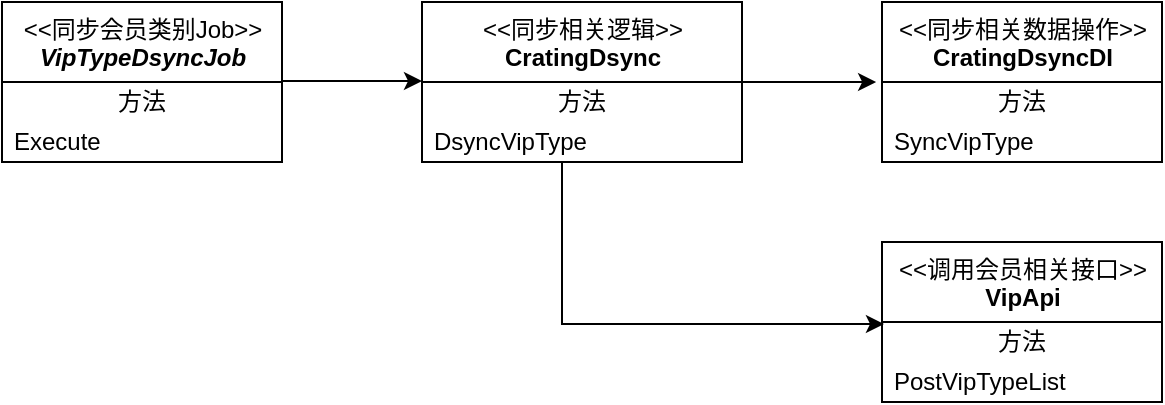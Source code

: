 <mxfile version="14.8.6" type="github">
  <diagram id="C5RBs43oDa-KdzZeNtuy" name="Page-1">
    <mxGraphModel dx="1422" dy="794" grid="1" gridSize="10" guides="1" tooltips="1" connect="1" arrows="1" fold="1" page="1" pageScale="1" pageWidth="827" pageHeight="1169" math="0" shadow="0">
      <root>
        <mxCell id="WIyWlLk6GJQsqaUBKTNV-0" />
        <mxCell id="WIyWlLk6GJQsqaUBKTNV-1" parent="WIyWlLk6GJQsqaUBKTNV-0" />
        <mxCell id="-dxCHjoScCcCWRGmQ6CL-0" value="&amp;lt;&amp;lt;同步会员类别Job&amp;gt;&amp;gt;&lt;br&gt;&lt;span style=&quot;font-style: italic&quot;&gt;&lt;b&gt;VipTypeDsyncJob&lt;/b&gt;&lt;/span&gt;" style="swimlane;fontStyle=0;align=center;verticalAlign=top;childLayout=stackLayout;horizontal=1;startSize=40;horizontalStack=0;resizeParent=1;resizeParentMax=0;resizeLast=0;collapsible=0;marginBottom=0;html=1;" vertex="1" parent="WIyWlLk6GJQsqaUBKTNV-1">
          <mxGeometry y="80" width="140" height="80" as="geometry" />
        </mxCell>
        <mxCell id="-dxCHjoScCcCWRGmQ6CL-6" value="方法" style="text;html=1;strokeColor=none;fillColor=none;align=center;verticalAlign=middle;spacingLeft=4;spacingRight=4;overflow=hidden;rotatable=0;points=[[0,0.5],[1,0.5]];portConstraint=eastwest;" vertex="1" parent="-dxCHjoScCcCWRGmQ6CL-0">
          <mxGeometry y="40" width="140" height="20" as="geometry" />
        </mxCell>
        <mxCell id="-dxCHjoScCcCWRGmQ6CL-7" value="Execute" style="text;html=1;strokeColor=none;fillColor=none;align=left;verticalAlign=middle;spacingLeft=4;spacingRight=4;overflow=hidden;rotatable=0;points=[[0,0.5],[1,0.5]];portConstraint=eastwest;" vertex="1" parent="-dxCHjoScCcCWRGmQ6CL-0">
          <mxGeometry y="60" width="140" height="20" as="geometry" />
        </mxCell>
        <mxCell id="-dxCHjoScCcCWRGmQ6CL-8" value="&amp;lt;&amp;lt;同步相关逻辑&amp;gt;&amp;gt;&lt;br&gt;&lt;b&gt;CratingDsync&lt;/b&gt;" style="swimlane;fontStyle=0;align=center;verticalAlign=top;childLayout=stackLayout;horizontal=1;startSize=40;horizontalStack=0;resizeParent=1;resizeParentMax=0;resizeLast=0;collapsible=0;marginBottom=0;html=1;" vertex="1" parent="WIyWlLk6GJQsqaUBKTNV-1">
          <mxGeometry x="210" y="80" width="160" height="80" as="geometry" />
        </mxCell>
        <mxCell id="-dxCHjoScCcCWRGmQ6CL-14" value="方法" style="text;html=1;strokeColor=none;fillColor=none;align=center;verticalAlign=middle;spacingLeft=4;spacingRight=4;overflow=hidden;rotatable=0;points=[[0,0.5],[1,0.5]];portConstraint=eastwest;" vertex="1" parent="-dxCHjoScCcCWRGmQ6CL-8">
          <mxGeometry y="40" width="160" height="20" as="geometry" />
        </mxCell>
        <mxCell id="-dxCHjoScCcCWRGmQ6CL-15" value="DsyncVipType" style="text;html=1;strokeColor=none;fillColor=none;align=left;verticalAlign=middle;spacingLeft=4;spacingRight=4;overflow=hidden;rotatable=0;points=[[0,0.5],[1,0.5]];portConstraint=eastwest;" vertex="1" parent="-dxCHjoScCcCWRGmQ6CL-8">
          <mxGeometry y="60" width="160" height="20" as="geometry" />
        </mxCell>
        <mxCell id="-dxCHjoScCcCWRGmQ6CL-20" style="edgeStyle=orthogonalEdgeStyle;rounded=0;orthogonalLoop=1;jettySize=auto;html=1;entryX=0;entryY=0.5;entryDx=0;entryDy=0;" edge="1" parent="WIyWlLk6GJQsqaUBKTNV-1">
          <mxGeometry relative="1" as="geometry">
            <mxPoint x="140" y="119.5" as="sourcePoint" />
            <mxPoint x="210" y="119.5" as="targetPoint" />
          </mxGeometry>
        </mxCell>
        <mxCell id="-dxCHjoScCcCWRGmQ6CL-21" value="&amp;lt;&amp;lt;同步相关数据操作&amp;gt;&amp;gt;&lt;br&gt;&lt;b&gt;CratingDsyncDI&lt;/b&gt;" style="swimlane;fontStyle=0;align=center;verticalAlign=top;childLayout=stackLayout;horizontal=1;startSize=40;horizontalStack=0;resizeParent=1;resizeParentMax=0;resizeLast=0;collapsible=0;marginBottom=0;html=1;" vertex="1" parent="WIyWlLk6GJQsqaUBKTNV-1">
          <mxGeometry x="440" y="80" width="140" height="80" as="geometry" />
        </mxCell>
        <mxCell id="-dxCHjoScCcCWRGmQ6CL-27" value="方法" style="text;html=1;strokeColor=none;fillColor=none;align=center;verticalAlign=middle;spacingLeft=4;spacingRight=4;overflow=hidden;rotatable=0;points=[[0,0.5],[1,0.5]];portConstraint=eastwest;" vertex="1" parent="-dxCHjoScCcCWRGmQ6CL-21">
          <mxGeometry y="40" width="140" height="20" as="geometry" />
        </mxCell>
        <mxCell id="-dxCHjoScCcCWRGmQ6CL-28" value="SyncVipType" style="text;html=1;strokeColor=none;fillColor=none;align=left;verticalAlign=middle;spacingLeft=4;spacingRight=4;overflow=hidden;rotatable=0;points=[[0,0.5],[1,0.5]];portConstraint=eastwest;" vertex="1" parent="-dxCHjoScCcCWRGmQ6CL-21">
          <mxGeometry y="60" width="140" height="20" as="geometry" />
        </mxCell>
        <mxCell id="-dxCHjoScCcCWRGmQ6CL-29" style="orthogonalLoop=1;jettySize=auto;html=1;entryX=-0.021;entryY=0.15;entryDx=0;entryDy=0;entryPerimeter=0;rounded=0;edgeStyle=elbowEdgeStyle;" edge="1" parent="WIyWlLk6GJQsqaUBKTNV-1">
          <mxGeometry relative="1" as="geometry">
            <mxPoint x="370" y="120" as="sourcePoint" />
            <mxPoint x="437.06" y="120" as="targetPoint" />
            <Array as="points">
              <mxPoint x="420" y="120" />
              <mxPoint x="390" y="117" />
            </Array>
          </mxGeometry>
        </mxCell>
        <mxCell id="-dxCHjoScCcCWRGmQ6CL-38" value="&amp;lt;&amp;lt;调用会员相关接口&amp;gt;&amp;gt;&lt;br&gt;&lt;b&gt;VipApi&lt;/b&gt;" style="swimlane;fontStyle=0;align=center;verticalAlign=top;childLayout=stackLayout;horizontal=1;startSize=40;horizontalStack=0;resizeParent=1;resizeParentMax=0;resizeLast=0;collapsible=0;marginBottom=0;html=1;" vertex="1" parent="WIyWlLk6GJQsqaUBKTNV-1">
          <mxGeometry x="440" y="200" width="140" height="80" as="geometry" />
        </mxCell>
        <mxCell id="-dxCHjoScCcCWRGmQ6CL-39" value="方法" style="text;html=1;strokeColor=none;fillColor=none;align=center;verticalAlign=middle;spacingLeft=4;spacingRight=4;overflow=hidden;rotatable=0;points=[[0,0.5],[1,0.5]];portConstraint=eastwest;" vertex="1" parent="-dxCHjoScCcCWRGmQ6CL-38">
          <mxGeometry y="40" width="140" height="20" as="geometry" />
        </mxCell>
        <mxCell id="-dxCHjoScCcCWRGmQ6CL-40" value="PostVipTypeList" style="text;html=1;strokeColor=none;fillColor=none;align=left;verticalAlign=middle;spacingLeft=4;spacingRight=4;overflow=hidden;rotatable=0;points=[[0,0.5],[1,0.5]];portConstraint=eastwest;" vertex="1" parent="-dxCHjoScCcCWRGmQ6CL-38">
          <mxGeometry y="60" width="140" height="20" as="geometry" />
        </mxCell>
        <mxCell id="-dxCHjoScCcCWRGmQ6CL-41" style="edgeStyle=elbowEdgeStyle;rounded=0;orthogonalLoop=1;jettySize=auto;html=1;entryX=0.007;entryY=0.05;entryDx=0;entryDy=0;entryPerimeter=0;strokeColor=#000000;" edge="1" parent="WIyWlLk6GJQsqaUBKTNV-1" target="-dxCHjoScCcCWRGmQ6CL-39">
          <mxGeometry relative="1" as="geometry">
            <mxPoint x="280" y="160" as="sourcePoint" />
            <Array as="points">
              <mxPoint x="280" y="230" />
            </Array>
          </mxGeometry>
        </mxCell>
      </root>
    </mxGraphModel>
  </diagram>
</mxfile>
